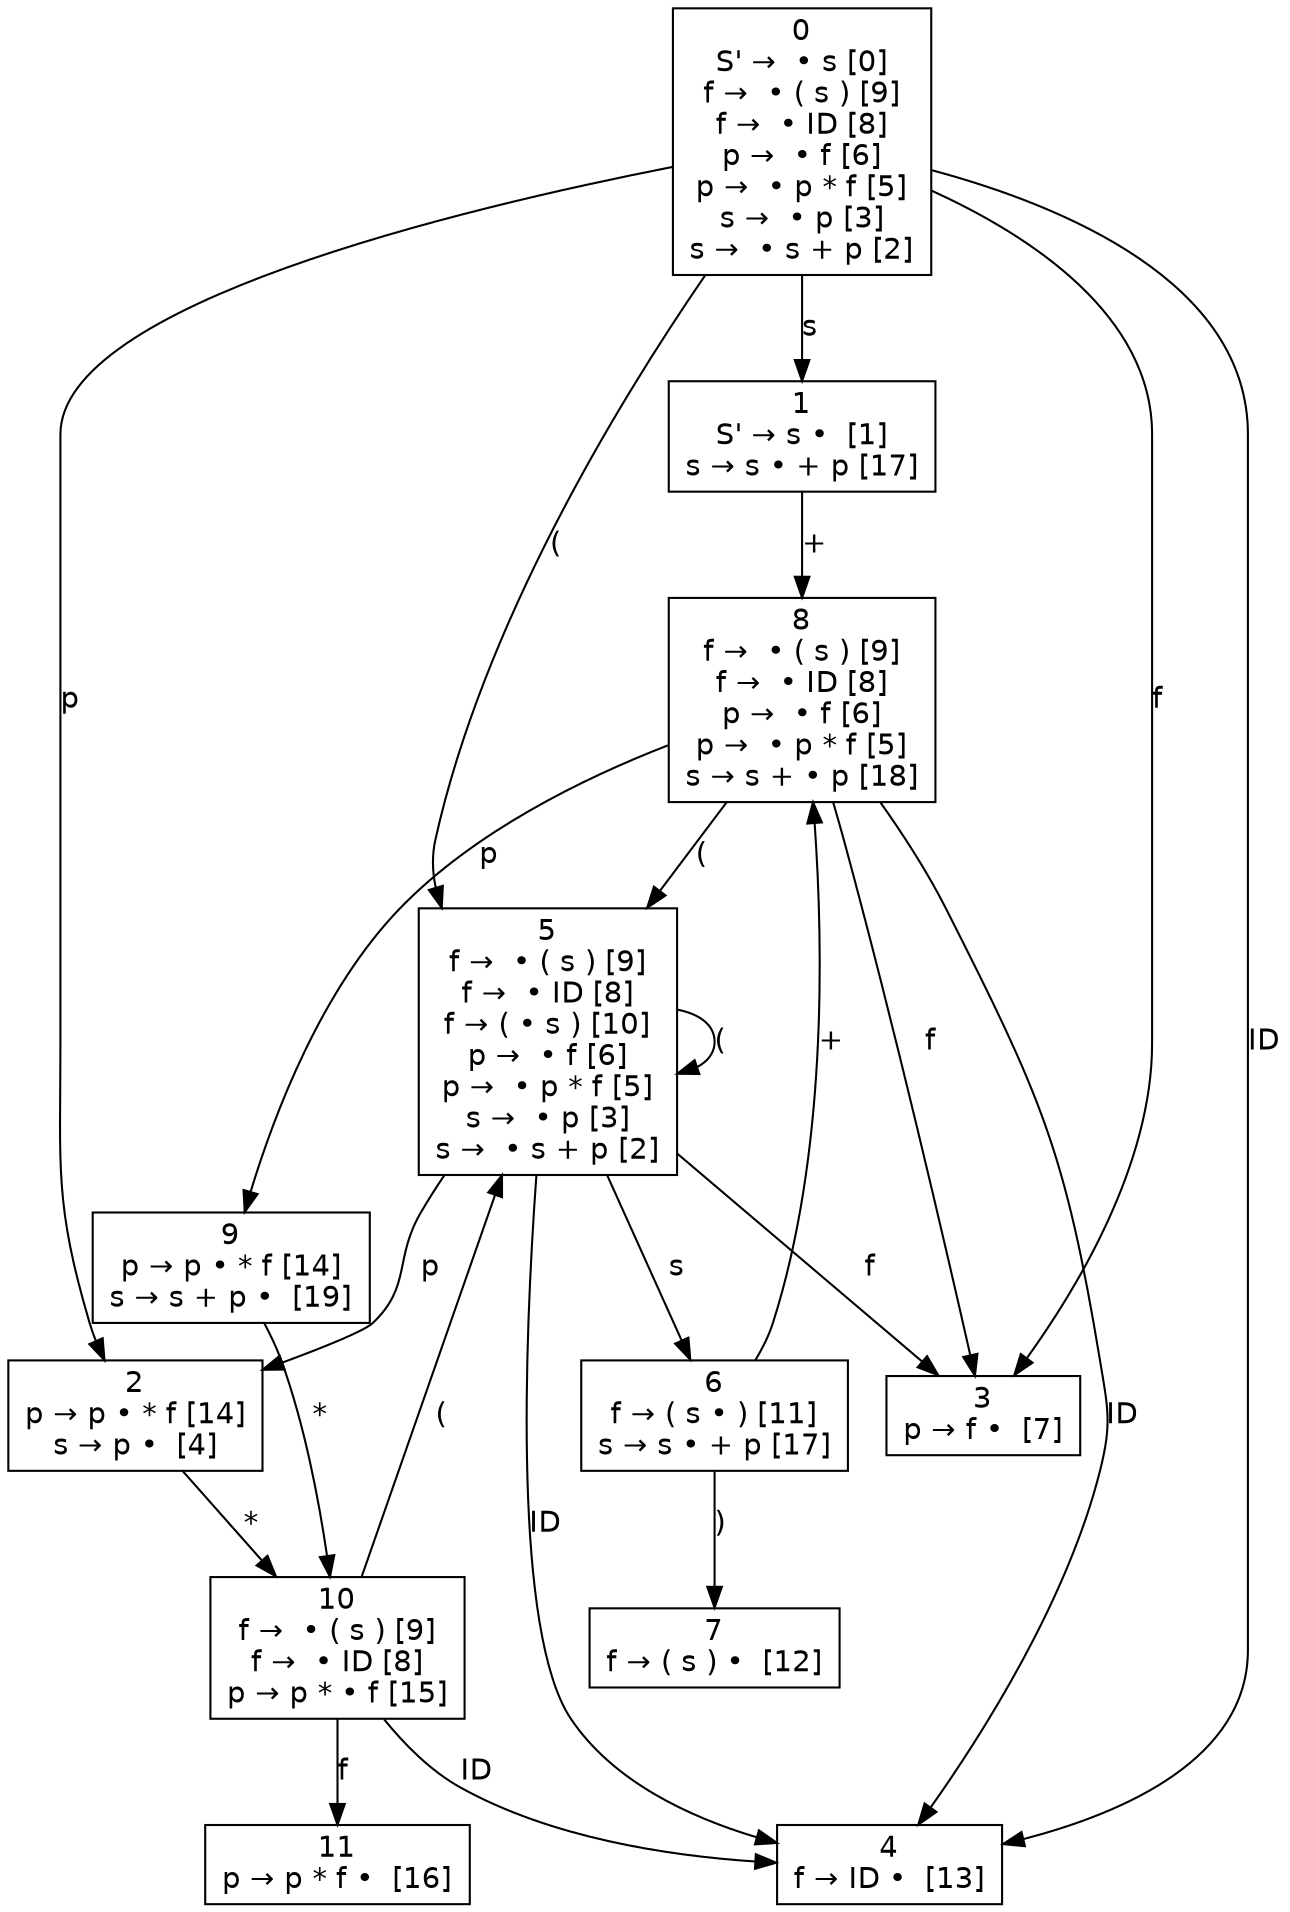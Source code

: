 digraph d{
node [fontname=Helvetica,shape=box];
edge [fontname=Helvetica];
n0 [label=<0<br />S' →  • s [0]<br />f →  • ( s ) [9]<br />f →  • ID [8]<br />p →  • f [6]<br />p →  • p * f [5]<br />s →  • p [3]<br />s →  • s + p [2]>];
n1 [label=<1<br />S' → s •  [1]<br />s → s • + p [17]>];
n2 [label=<2<br />p → p • * f [14]<br />s → p •  [4]>];
n3 [label=<3<br />p → f •  [7]>];
n4 [label=<4<br />f → ID •  [13]>];
n5 [label=<5<br />f →  • ( s ) [9]<br />f →  • ID [8]<br />f → ( • s ) [10]<br />p →  • f [6]<br />p →  • p * f [5]<br />s →  • p [3]<br />s →  • s + p [2]>];
n6 [label=<6<br />f → ( s • ) [11]<br />s → s • + p [17]>];
n7 [label=<7<br />f → ( s ) •  [12]>];
n8 [label=<8<br />f →  • ( s ) [9]<br />f →  • ID [8]<br />p →  • f [6]<br />p →  • p * f [5]<br />s → s + • p [18]>];
n9 [label=<9<br />p → p • * f [14]<br />s → s + p •  [19]>];
n10 [label=<10<br />f →  • ( s ) [9]<br />f →  • ID [8]<br />p → p * • f [15]>];
n11 [label=<11<br />p → p * f •  [16]>];
n0 -> n1 [label="s"];
n0 -> n2 [label="p"];
n0 -> n3 [label="f"];
n0 -> n4 [label="ID"];
n0 -> n5 [label="("];
n1 -> n8 [label="+"];
n2 -> n10 [label="*"];
n5 -> n6 [label="s"];
n5 -> n2 [label="p"];
n5 -> n3 [label="f"];
n5 -> n4 [label="ID"];
n5 -> n5 [label="("];
n6 -> n7 [label=")"];
n6 -> n8 [label="+"];
n8 -> n9 [label="p"];
n8 -> n3 [label="f"];
n8 -> n4 [label="ID"];
n8 -> n5 [label="("];
n9 -> n10 [label="*"];
n10 -> n11 [label="f"];
n10 -> n4 [label="ID"];
n10 -> n5 [label="("];
}